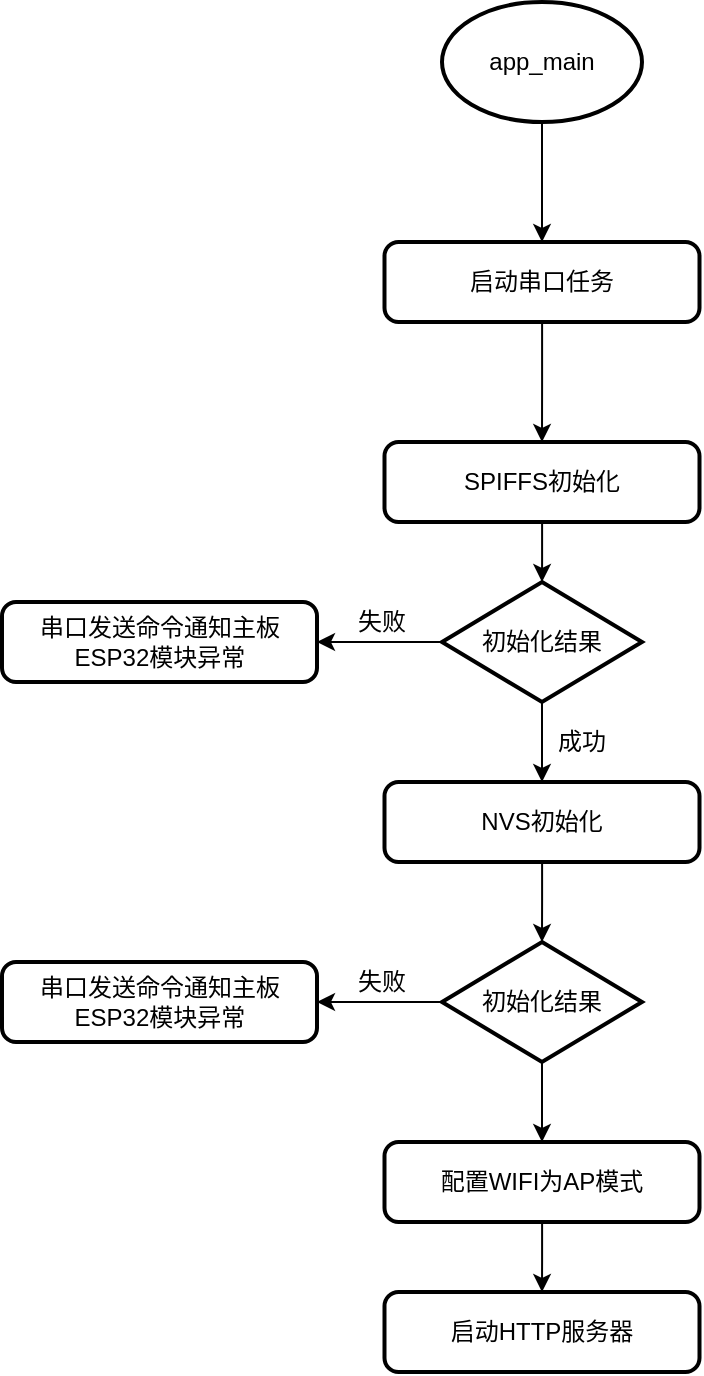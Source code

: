<mxfile version="27.0.5">
  <diagram name="第 1 页" id="0JjHBdNxYt1U5fGQ_k48">
    <mxGraphModel dx="1113" dy="1948" grid="1" gridSize="10" guides="1" tooltips="1" connect="1" arrows="1" fold="1" page="1" pageScale="1" pageWidth="827" pageHeight="1169" math="0" shadow="0">
      <root>
        <mxCell id="0" />
        <mxCell id="1" parent="0" />
        <mxCell id="68LJSKCvce6KNqm9xOgA-5" style="edgeStyle=orthogonalEdgeStyle;rounded=0;orthogonalLoop=1;jettySize=auto;html=1;entryX=0.5;entryY=0;entryDx=0;entryDy=0;" edge="1" parent="1" source="68LJSKCvce6KNqm9xOgA-1" target="68LJSKCvce6KNqm9xOgA-22">
          <mxGeometry relative="1" as="geometry">
            <mxPoint x="390" y="60" as="targetPoint" />
          </mxGeometry>
        </mxCell>
        <mxCell id="68LJSKCvce6KNqm9xOgA-1" value="app_main" style="strokeWidth=2;html=1;shape=mxgraph.flowchart.start_1;whiteSpace=wrap;" vertex="1" parent="1">
          <mxGeometry x="340" y="-60" width="100" height="60" as="geometry" />
        </mxCell>
        <mxCell id="68LJSKCvce6KNqm9xOgA-3" value="SPIFFS初始化" style="rounded=1;whiteSpace=wrap;html=1;absoluteArcSize=1;arcSize=14;strokeWidth=2;" vertex="1" parent="1">
          <mxGeometry x="311.25" y="160" width="157.5" height="40" as="geometry" />
        </mxCell>
        <mxCell id="68LJSKCvce6KNqm9xOgA-7" style="edgeStyle=orthogonalEdgeStyle;rounded=0;orthogonalLoop=1;jettySize=auto;html=1;" edge="1" parent="1" source="68LJSKCvce6KNqm9xOgA-4">
          <mxGeometry relative="1" as="geometry">
            <mxPoint x="390" y="330" as="targetPoint" />
          </mxGeometry>
        </mxCell>
        <mxCell id="68LJSKCvce6KNqm9xOgA-9" style="edgeStyle=orthogonalEdgeStyle;rounded=0;orthogonalLoop=1;jettySize=auto;html=1;entryX=1;entryY=0.5;entryDx=0;entryDy=0;" edge="1" parent="1" source="68LJSKCvce6KNqm9xOgA-4" target="68LJSKCvce6KNqm9xOgA-8">
          <mxGeometry relative="1" as="geometry" />
        </mxCell>
        <mxCell id="68LJSKCvce6KNqm9xOgA-4" value="初始化结果" style="strokeWidth=2;html=1;shape=mxgraph.flowchart.decision;whiteSpace=wrap;" vertex="1" parent="1">
          <mxGeometry x="340" y="230" width="100" height="60" as="geometry" />
        </mxCell>
        <mxCell id="68LJSKCvce6KNqm9xOgA-6" style="edgeStyle=orthogonalEdgeStyle;rounded=0;orthogonalLoop=1;jettySize=auto;html=1;entryX=0.5;entryY=0;entryDx=0;entryDy=0;entryPerimeter=0;" edge="1" parent="1" source="68LJSKCvce6KNqm9xOgA-3" target="68LJSKCvce6KNqm9xOgA-4">
          <mxGeometry relative="1" as="geometry" />
        </mxCell>
        <mxCell id="68LJSKCvce6KNqm9xOgA-8" value="串口发送命令通知主板&lt;div&gt;ESP32模块异常&lt;/div&gt;" style="rounded=1;whiteSpace=wrap;html=1;absoluteArcSize=1;arcSize=14;strokeWidth=2;" vertex="1" parent="1">
          <mxGeometry x="120" y="240" width="157.5" height="40" as="geometry" />
        </mxCell>
        <mxCell id="68LJSKCvce6KNqm9xOgA-10" value="失败" style="text;html=1;align=center;verticalAlign=middle;whiteSpace=wrap;rounded=0;" vertex="1" parent="1">
          <mxGeometry x="290" y="240" width="40" height="20" as="geometry" />
        </mxCell>
        <mxCell id="68LJSKCvce6KNqm9xOgA-11" value="成功" style="text;html=1;align=center;verticalAlign=middle;whiteSpace=wrap;rounded=0;" vertex="1" parent="1">
          <mxGeometry x="390" y="300" width="40" height="20" as="geometry" />
        </mxCell>
        <mxCell id="68LJSKCvce6KNqm9xOgA-12" value="NVS初始化" style="rounded=1;whiteSpace=wrap;html=1;absoluteArcSize=1;arcSize=14;strokeWidth=2;" vertex="1" parent="1">
          <mxGeometry x="311.25" y="330" width="157.5" height="40" as="geometry" />
        </mxCell>
        <mxCell id="68LJSKCvce6KNqm9xOgA-17" style="edgeStyle=orthogonalEdgeStyle;rounded=0;orthogonalLoop=1;jettySize=auto;html=1;exitX=0;exitY=0.5;exitDx=0;exitDy=0;exitPerimeter=0;entryX=1;entryY=0.5;entryDx=0;entryDy=0;" edge="1" parent="1" source="68LJSKCvce6KNqm9xOgA-13" target="68LJSKCvce6KNqm9xOgA-15">
          <mxGeometry relative="1" as="geometry" />
        </mxCell>
        <mxCell id="68LJSKCvce6KNqm9xOgA-18" style="edgeStyle=orthogonalEdgeStyle;rounded=0;orthogonalLoop=1;jettySize=auto;html=1;" edge="1" parent="1" source="68LJSKCvce6KNqm9xOgA-13">
          <mxGeometry relative="1" as="geometry">
            <mxPoint x="390" y="510.0" as="targetPoint" />
          </mxGeometry>
        </mxCell>
        <mxCell id="68LJSKCvce6KNqm9xOgA-13" value="初始化结果" style="strokeWidth=2;html=1;shape=mxgraph.flowchart.decision;whiteSpace=wrap;" vertex="1" parent="1">
          <mxGeometry x="340" y="410" width="100" height="60" as="geometry" />
        </mxCell>
        <mxCell id="68LJSKCvce6KNqm9xOgA-14" style="edgeStyle=orthogonalEdgeStyle;rounded=0;orthogonalLoop=1;jettySize=auto;html=1;entryX=0.5;entryY=0;entryDx=0;entryDy=0;entryPerimeter=0;" edge="1" parent="1" source="68LJSKCvce6KNqm9xOgA-12" target="68LJSKCvce6KNqm9xOgA-13">
          <mxGeometry relative="1" as="geometry" />
        </mxCell>
        <mxCell id="68LJSKCvce6KNqm9xOgA-15" value="串口发送命令通知主板&lt;div&gt;ESP32模块异常&lt;/div&gt;" style="rounded=1;whiteSpace=wrap;html=1;absoluteArcSize=1;arcSize=14;strokeWidth=2;" vertex="1" parent="1">
          <mxGeometry x="120" y="420" width="157.5" height="40" as="geometry" />
        </mxCell>
        <mxCell id="68LJSKCvce6KNqm9xOgA-16" value="失败" style="text;html=1;align=center;verticalAlign=middle;whiteSpace=wrap;rounded=0;" vertex="1" parent="1">
          <mxGeometry x="290" y="420" width="40" height="20" as="geometry" />
        </mxCell>
        <mxCell id="68LJSKCvce6KNqm9xOgA-21" style="edgeStyle=orthogonalEdgeStyle;rounded=0;orthogonalLoop=1;jettySize=auto;html=1;entryX=0.5;entryY=0;entryDx=0;entryDy=0;" edge="1" parent="1" source="68LJSKCvce6KNqm9xOgA-19" target="68LJSKCvce6KNqm9xOgA-20">
          <mxGeometry relative="1" as="geometry" />
        </mxCell>
        <mxCell id="68LJSKCvce6KNqm9xOgA-19" value="配置WIFI为AP模式" style="rounded=1;whiteSpace=wrap;html=1;absoluteArcSize=1;arcSize=14;strokeWidth=2;" vertex="1" parent="1">
          <mxGeometry x="311.25" y="510" width="157.5" height="40" as="geometry" />
        </mxCell>
        <mxCell id="68LJSKCvce6KNqm9xOgA-20" value="启动HTTP服务器" style="rounded=1;whiteSpace=wrap;html=1;absoluteArcSize=1;arcSize=14;strokeWidth=2;" vertex="1" parent="1">
          <mxGeometry x="311.25" y="585" width="157.5" height="40" as="geometry" />
        </mxCell>
        <mxCell id="68LJSKCvce6KNqm9xOgA-23" style="edgeStyle=orthogonalEdgeStyle;rounded=0;orthogonalLoop=1;jettySize=auto;html=1;entryX=0.5;entryY=0;entryDx=0;entryDy=0;" edge="1" parent="1" source="68LJSKCvce6KNqm9xOgA-22" target="68LJSKCvce6KNqm9xOgA-3">
          <mxGeometry relative="1" as="geometry" />
        </mxCell>
        <mxCell id="68LJSKCvce6KNqm9xOgA-22" value="启动串口任务" style="rounded=1;whiteSpace=wrap;html=1;absoluteArcSize=1;arcSize=14;strokeWidth=2;" vertex="1" parent="1">
          <mxGeometry x="311.25" y="60" width="157.5" height="40" as="geometry" />
        </mxCell>
      </root>
    </mxGraphModel>
  </diagram>
</mxfile>
